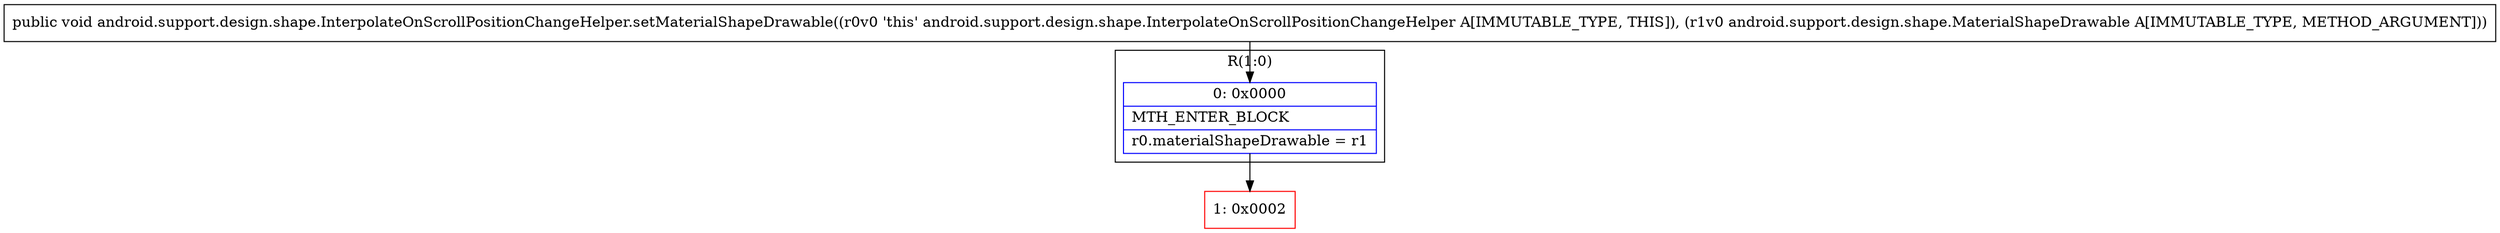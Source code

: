 digraph "CFG forandroid.support.design.shape.InterpolateOnScrollPositionChangeHelper.setMaterialShapeDrawable(Landroid\/support\/design\/shape\/MaterialShapeDrawable;)V" {
subgraph cluster_Region_1258212533 {
label = "R(1:0)";
node [shape=record,color=blue];
Node_0 [shape=record,label="{0\:\ 0x0000|MTH_ENTER_BLOCK\l|r0.materialShapeDrawable = r1\l}"];
}
Node_1 [shape=record,color=red,label="{1\:\ 0x0002}"];
MethodNode[shape=record,label="{public void android.support.design.shape.InterpolateOnScrollPositionChangeHelper.setMaterialShapeDrawable((r0v0 'this' android.support.design.shape.InterpolateOnScrollPositionChangeHelper A[IMMUTABLE_TYPE, THIS]), (r1v0 android.support.design.shape.MaterialShapeDrawable A[IMMUTABLE_TYPE, METHOD_ARGUMENT])) }"];
MethodNode -> Node_0;
Node_0 -> Node_1;
}

